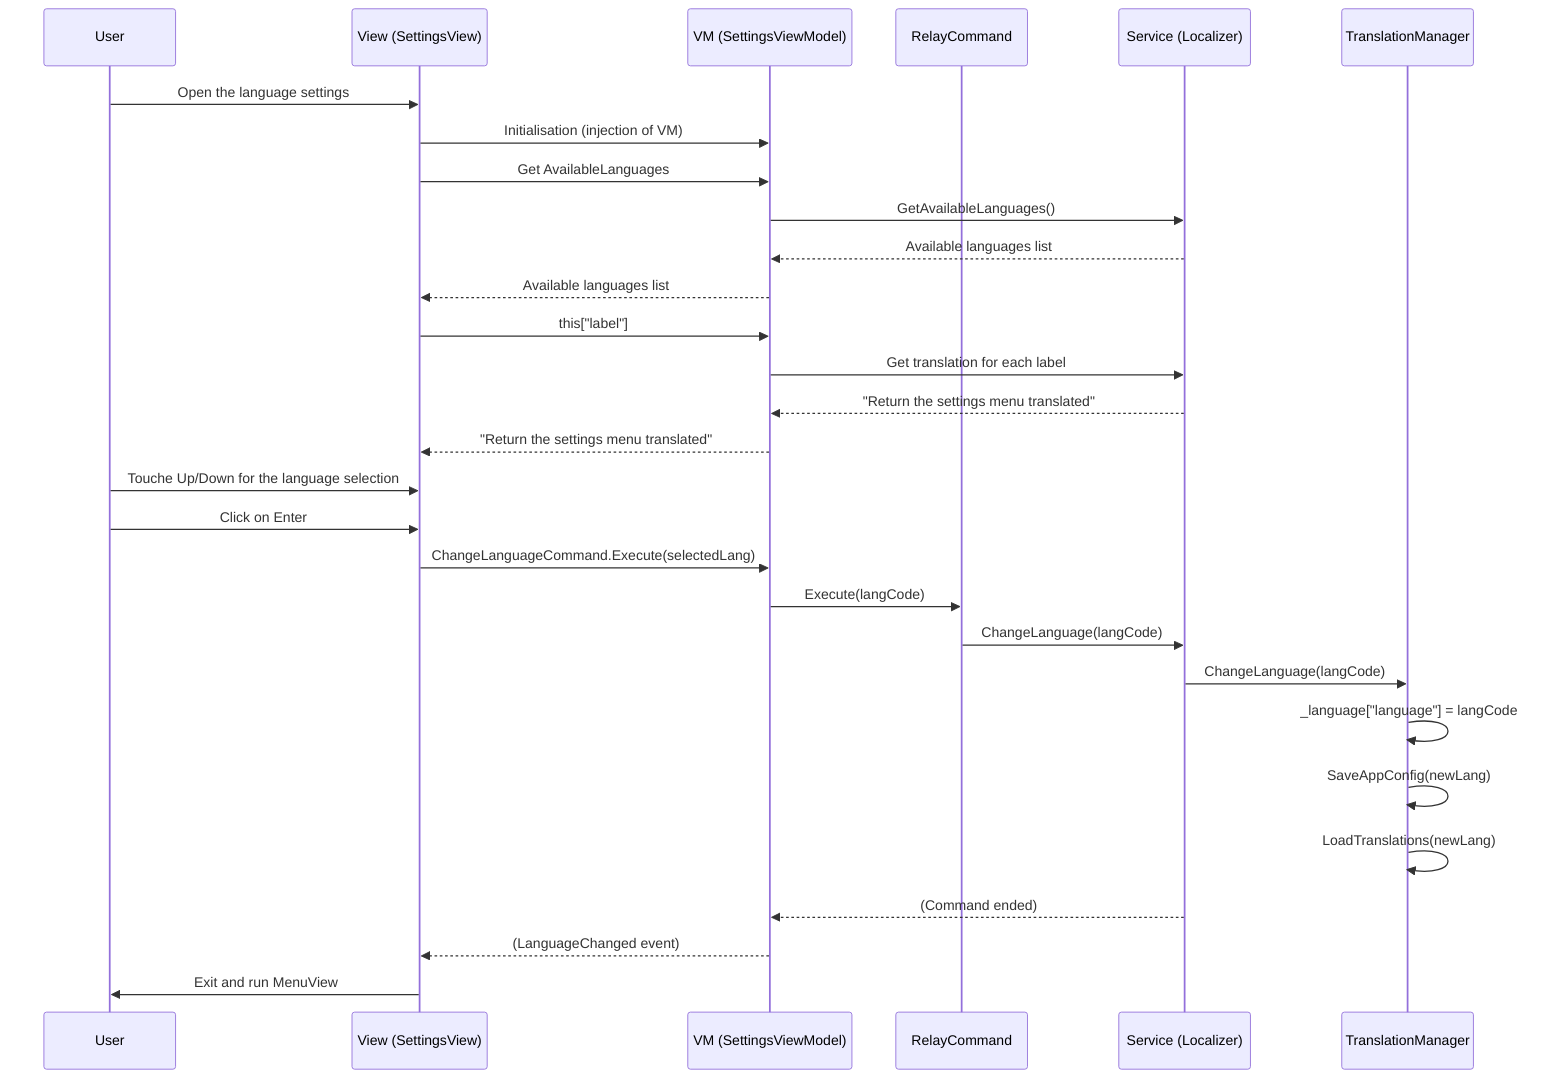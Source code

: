 sequenceDiagram
  participant User as User
  participant SettingsView as View (SettingsView)
  participant SettingsVM as VM (SettingsViewModel)
  participant RelayCmd as RelayCommand
  participant Localizer as Service (Localizer)
  participant AppConfig as TranslationManager

  User ->> SettingsView: Open the language settings
  SettingsView ->> SettingsVM: Initialisation (injection of VM)
  SettingsView ->> SettingsVM: Get AvailableLanguages
  SettingsVM ->> Localizer: GetAvailableLanguages()
  Localizer -->> SettingsVM: Available languages list
  SettingsVM -->> SettingsView: Available languages list
  SettingsView ->> SettingsVM: this["label"]
  SettingsVM ->> Localizer: Get translation for each label
  Localizer -->> SettingsVM: "Return the settings menu translated"
  SettingsVM -->> SettingsView: "Return the settings menu translated"
  User ->> SettingsView: Touche Up/Down for the language selection
  User ->> SettingsView: Click on Enter
  SettingsView ->> SettingsVM: ChangeLanguageCommand.Execute(selectedLang)
  SettingsVM ->> RelayCmd: Execute(langCode)
  RelayCmd ->> Localizer: ChangeLanguage(langCode)
  Localizer ->> AppConfig: ChangeLanguage(langCode)
  AppConfig ->> AppConfig: _language["language"] = langCode
  AppConfig ->> AppConfig: SaveAppConfig(newLang)
  AppConfig ->> AppConfig: LoadTranslations(newLang)
  Localizer -->> SettingsVM: (Command ended)
  SettingsVM -->> SettingsView: (LanguageChanged event)
  SettingsView ->> User: Exit and run MenuView